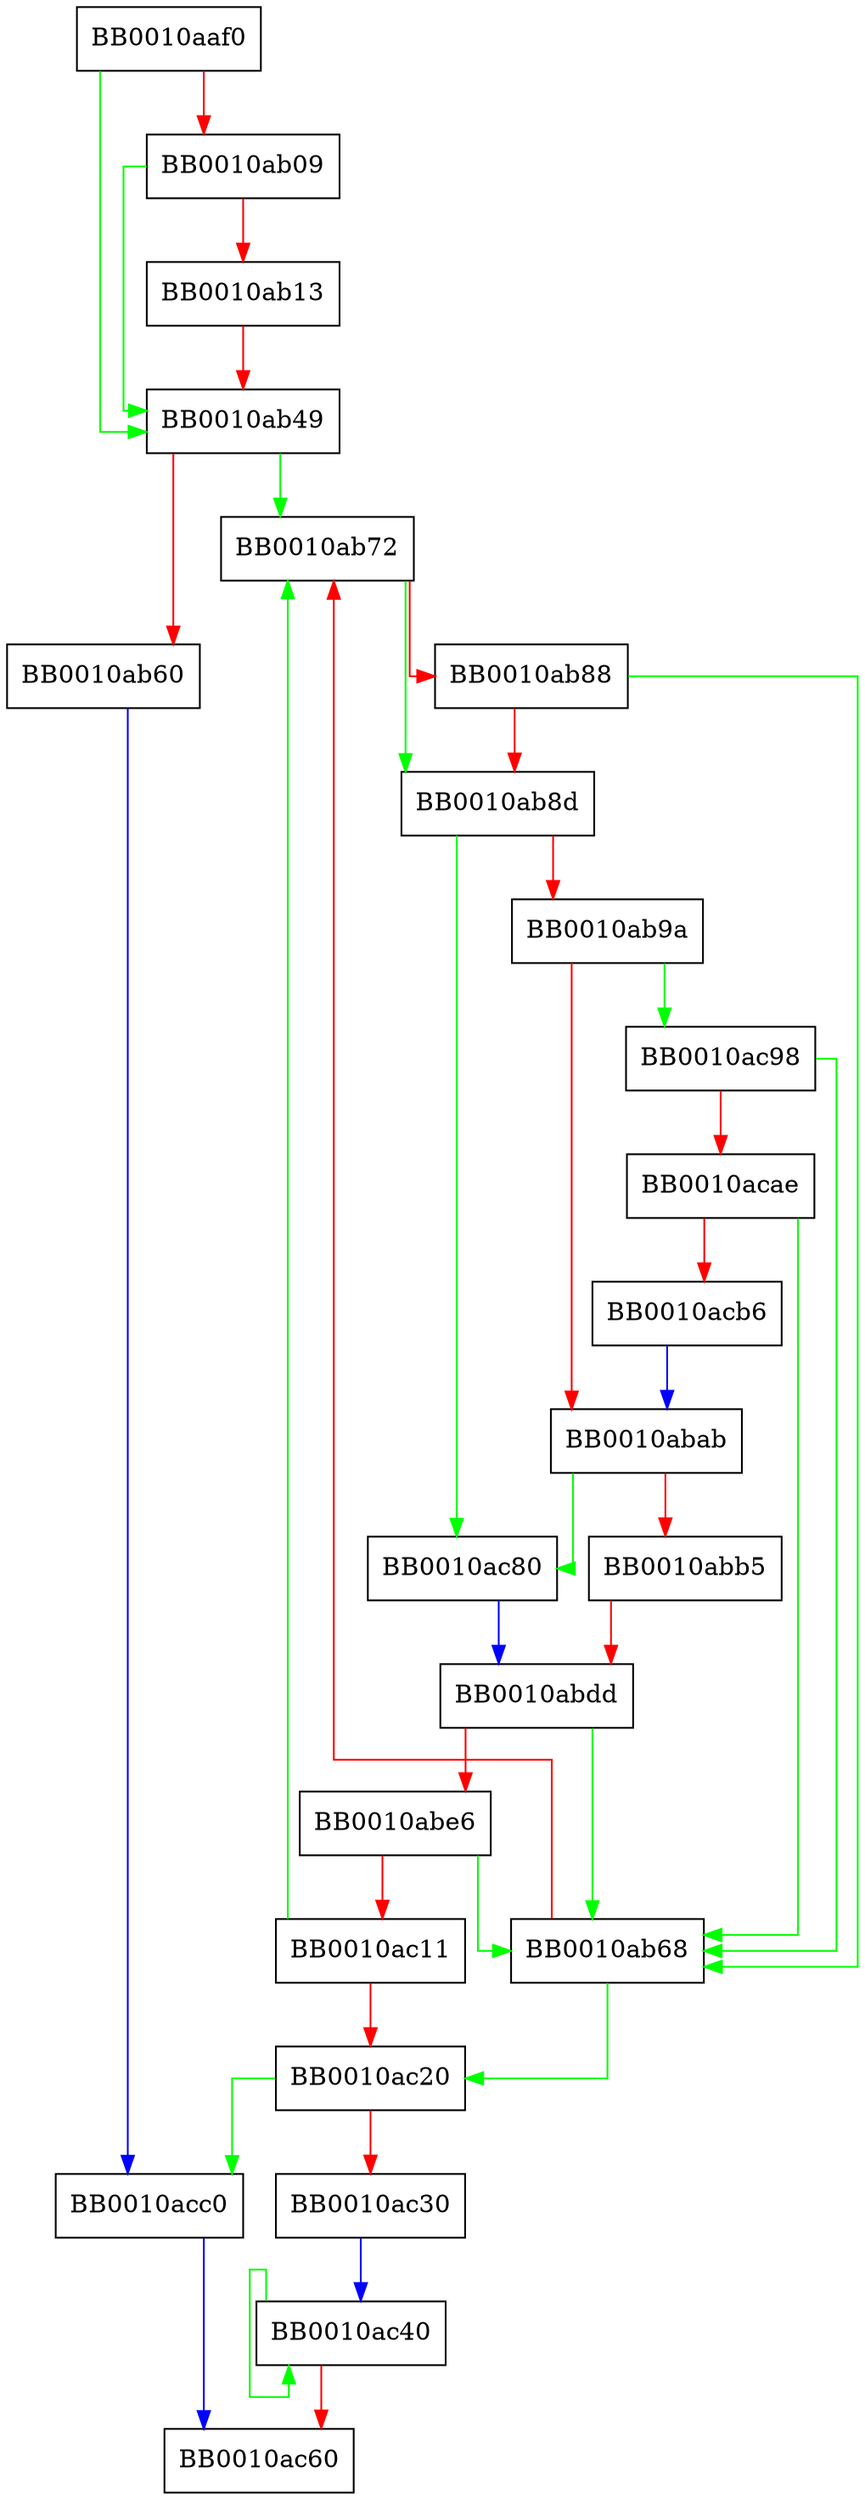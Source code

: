 digraph FUN_0010aaf0 {
  node [shape="box"];
  graph [splines=ortho];
  BB0010aaf0 -> BB0010ab49 [color="green"];
  BB0010aaf0 -> BB0010ab09 [color="red"];
  BB0010ab09 -> BB0010ab49 [color="green"];
  BB0010ab09 -> BB0010ab13 [color="red"];
  BB0010ab13 -> BB0010ab49 [color="red"];
  BB0010ab49 -> BB0010ab72 [color="green"];
  BB0010ab49 -> BB0010ab60 [color="red"];
  BB0010ab60 -> BB0010acc0 [color="blue"];
  BB0010ab68 -> BB0010ac20 [color="green"];
  BB0010ab68 -> BB0010ab72 [color="red"];
  BB0010ab72 -> BB0010ab8d [color="green"];
  BB0010ab72 -> BB0010ab88 [color="red"];
  BB0010ab88 -> BB0010ab68 [color="green"];
  BB0010ab88 -> BB0010ab8d [color="red"];
  BB0010ab8d -> BB0010ac80 [color="green"];
  BB0010ab8d -> BB0010ab9a [color="red"];
  BB0010ab9a -> BB0010ac98 [color="green"];
  BB0010ab9a -> BB0010abab [color="red"];
  BB0010abab -> BB0010ac80 [color="green"];
  BB0010abab -> BB0010abb5 [color="red"];
  BB0010abb5 -> BB0010abdd [color="red"];
  BB0010abdd -> BB0010ab68 [color="green"];
  BB0010abdd -> BB0010abe6 [color="red"];
  BB0010abe6 -> BB0010ab68 [color="green"];
  BB0010abe6 -> BB0010ac11 [color="red"];
  BB0010ac11 -> BB0010ab72 [color="green"];
  BB0010ac11 -> BB0010ac20 [color="red"];
  BB0010ac20 -> BB0010acc0 [color="green"];
  BB0010ac20 -> BB0010ac30 [color="red"];
  BB0010ac30 -> BB0010ac40 [color="blue"];
  BB0010ac40 -> BB0010ac40 [color="green"];
  BB0010ac40 -> BB0010ac60 [color="red"];
  BB0010ac80 -> BB0010abdd [color="blue"];
  BB0010ac98 -> BB0010ab68 [color="green"];
  BB0010ac98 -> BB0010acae [color="red"];
  BB0010acae -> BB0010ab68 [color="green"];
  BB0010acae -> BB0010acb6 [color="red"];
  BB0010acb6 -> BB0010abab [color="blue"];
  BB0010acc0 -> BB0010ac60 [color="blue"];
}